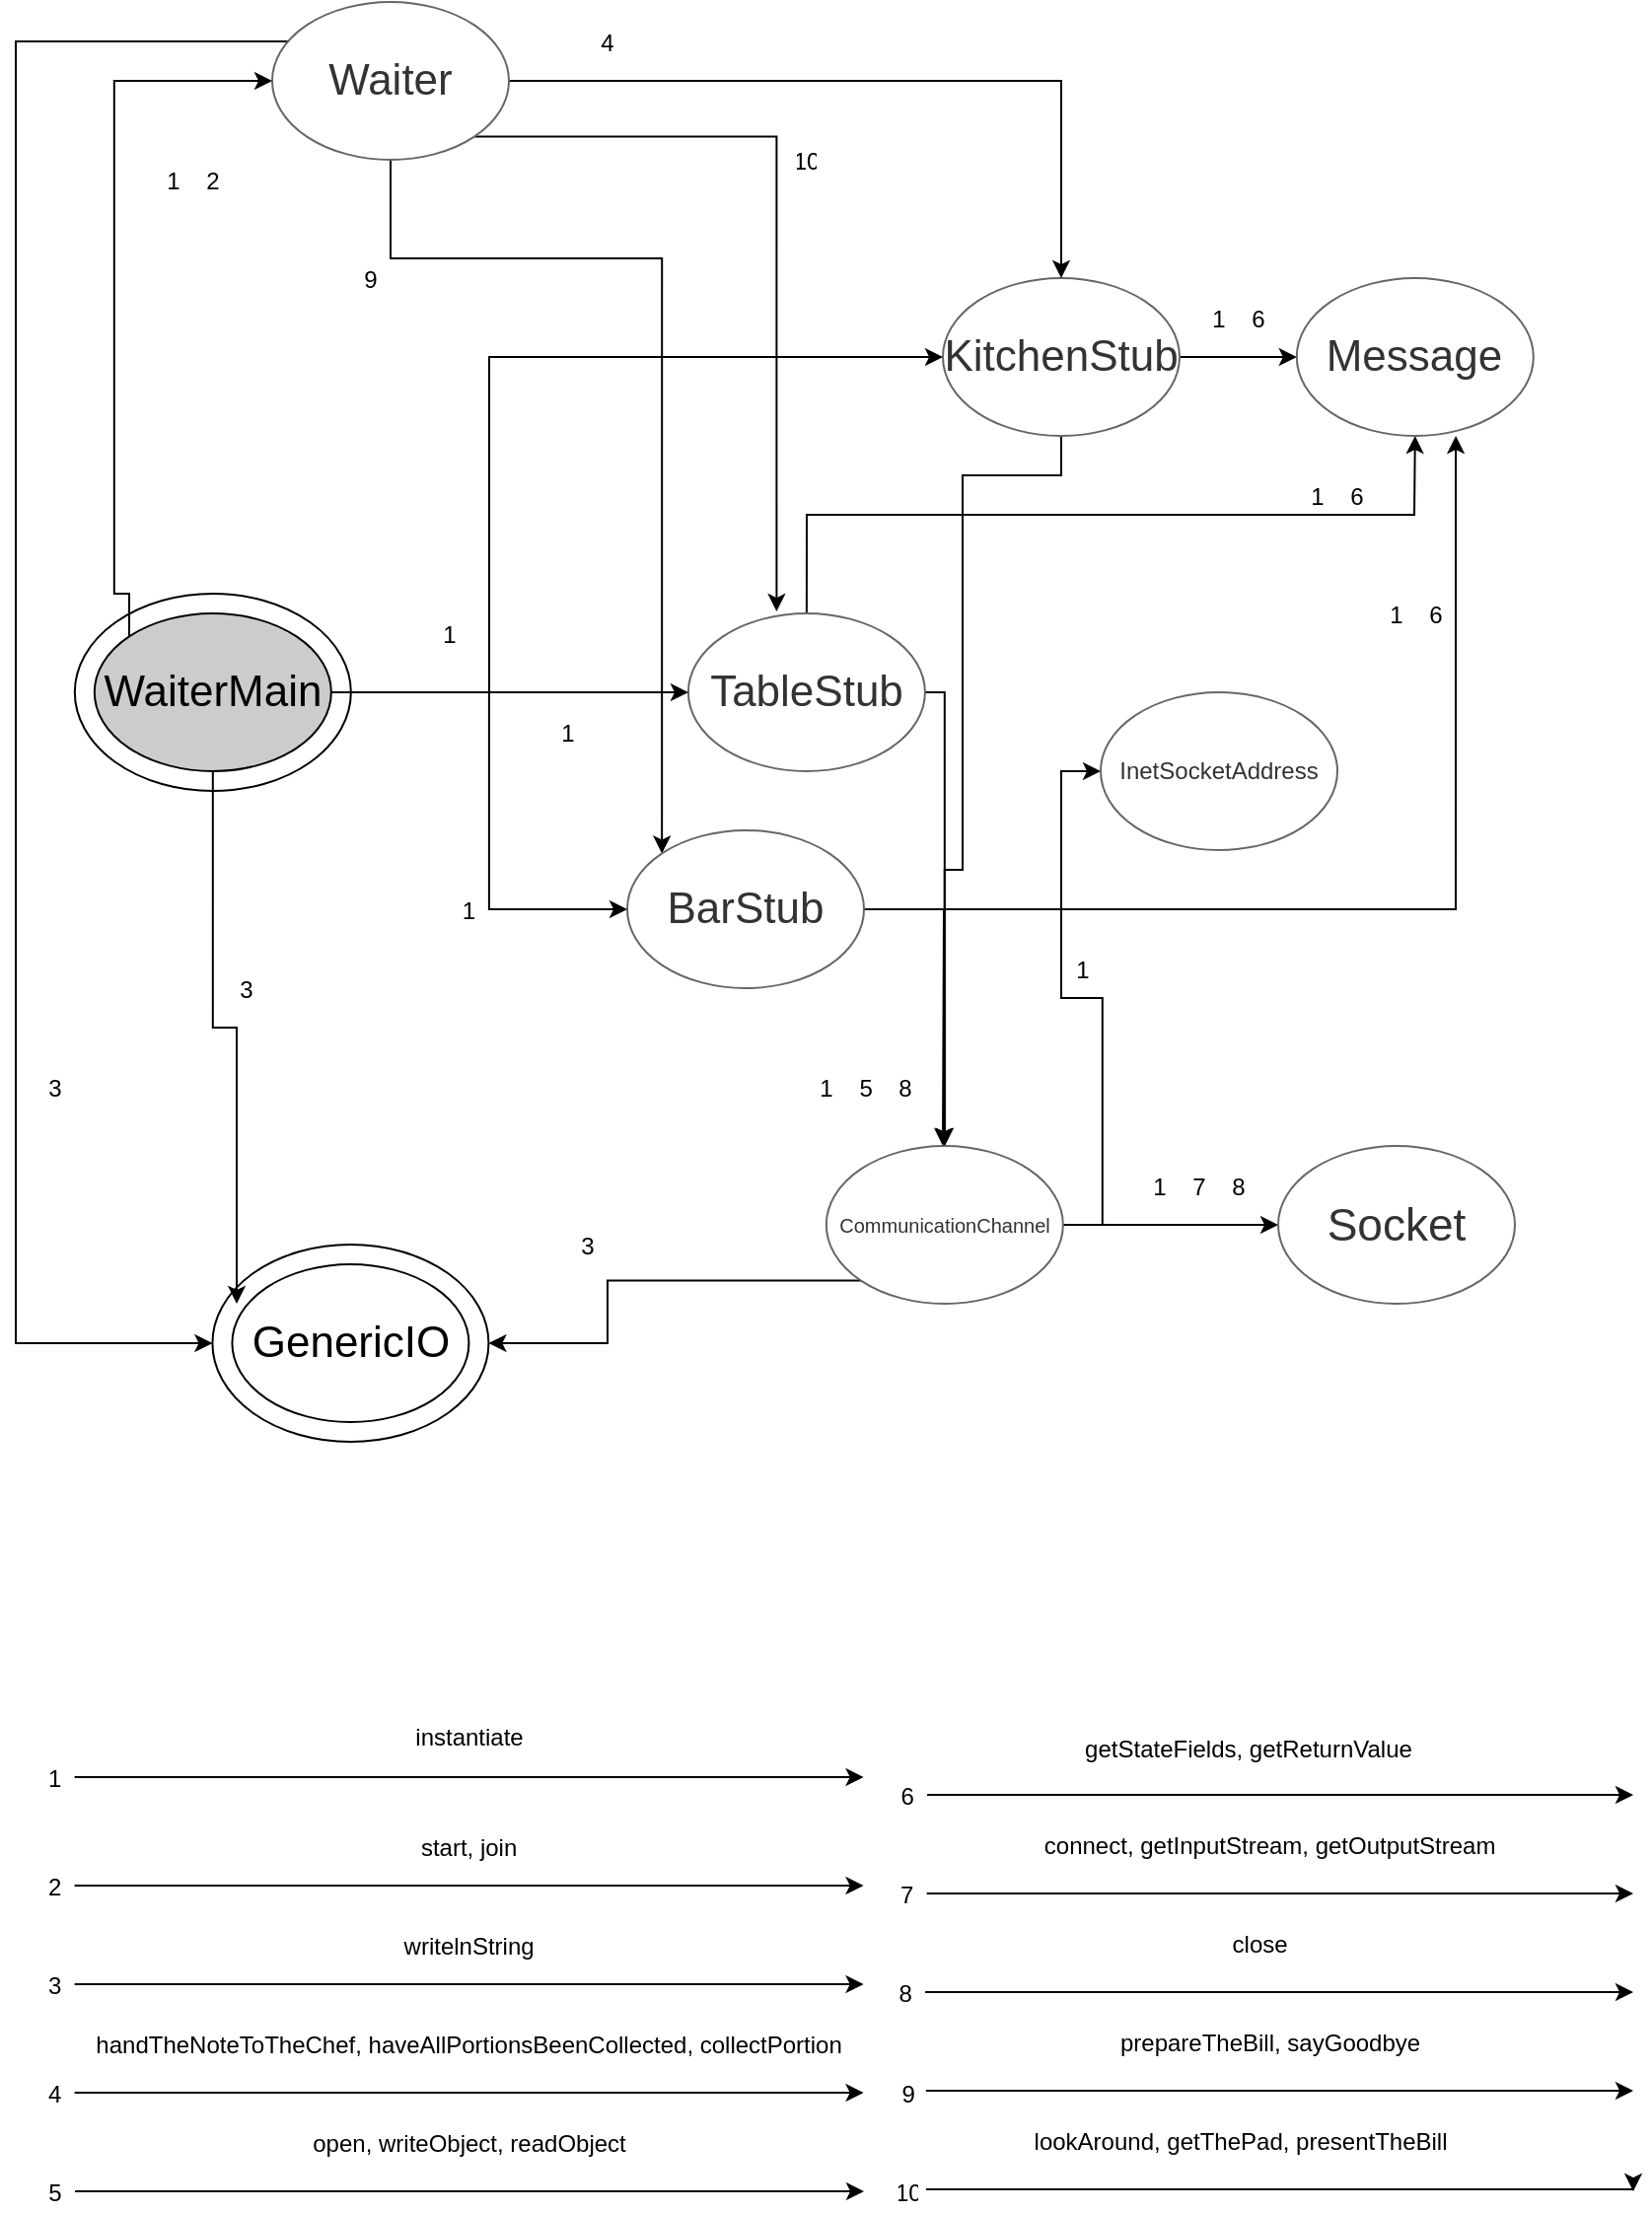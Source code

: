 <mxfile version="18.1.3"><diagram id="V43urnrV13udNLTjeXBL" name="Page-1"><mxGraphModel dx="1240" dy="631" grid="1" gridSize="10" guides="1" tooltips="1" connect="1" arrows="1" fold="1" page="1" pageScale="1" pageWidth="827" pageHeight="1169" math="0" shadow="0"><root><mxCell id="0"/><mxCell id="1" parent="0"/><mxCell id="COMc7C2_gptebcU1V27h-4" style="edgeStyle=orthogonalEdgeStyle;rounded=0;orthogonalLoop=1;jettySize=auto;html=1;entryX=0.5;entryY=0;entryDx=0;entryDy=0;fontSize=10;" parent="1" source="DL_6BMIu8UC8CPBRrPxo-1" target="COMc7C2_gptebcU1V27h-3" edge="1"><mxGeometry relative="1" as="geometry"><Array as="points"><mxPoint x="1360" y="260"/><mxPoint x="1310" y="260"/><mxPoint x="1310" y="460"/><mxPoint x="1301" y="460"/></Array></mxGeometry></mxCell><mxCell id="COMc7C2_gptebcU1V27h-11" style="edgeStyle=orthogonalEdgeStyle;rounded=0;orthogonalLoop=1;jettySize=auto;html=1;fontSize=10;" parent="1" source="DL_6BMIu8UC8CPBRrPxo-1" target="COMc7C2_gptebcU1V27h-6" edge="1"><mxGeometry relative="1" as="geometry"/></mxCell><mxCell id="DL_6BMIu8UC8CPBRrPxo-1" value="&lt;font style=&quot;font-size: 22px&quot;&gt;KitchenStub&lt;/font&gt;" style="ellipse;whiteSpace=wrap;html=1;fillColor=#FFFFFF;fontColor=#333333;strokeColor=#666666;" parent="1" vertex="1"><mxGeometry x="1300" y="160" width="120" height="80" as="geometry"/></mxCell><mxCell id="DL_6BMIu8UC8CPBRrPxo-39" style="edgeStyle=orthogonalEdgeStyle;rounded=0;orthogonalLoop=1;jettySize=auto;html=1;fontSize=20;entryX=0;entryY=0.5;entryDx=0;entryDy=0;" parent="1" source="DL_6BMIu8UC8CPBRrPxo-5" target="DL_6BMIu8UC8CPBRrPxo-6" edge="1"><mxGeometry relative="1" as="geometry"><mxPoint x="830" y="690" as="targetPoint"/><Array as="points"><mxPoint x="830" y="40"/><mxPoint x="830" y="700"/></Array></mxGeometry></mxCell><mxCell id="COMc7C2_gptebcU1V27h-1" style="edgeStyle=orthogonalEdgeStyle;rounded=0;orthogonalLoop=1;jettySize=auto;html=1;entryX=0.5;entryY=0;entryDx=0;entryDy=0;fontSize=22;" parent="1" source="DL_6BMIu8UC8CPBRrPxo-5" target="DL_6BMIu8UC8CPBRrPxo-1" edge="1"><mxGeometry relative="1" as="geometry"/></mxCell><mxCell id="9dG9yWT74D4WBqCkEjVb-20" style="edgeStyle=orthogonalEdgeStyle;rounded=0;orthogonalLoop=1;jettySize=auto;html=1;entryX=0;entryY=0;entryDx=0;entryDy=0;" edge="1" parent="1" source="DL_6BMIu8UC8CPBRrPxo-5" target="9dG9yWT74D4WBqCkEjVb-1"><mxGeometry relative="1" as="geometry"><Array as="points"><mxPoint x="1020" y="150"/><mxPoint x="1158" y="150"/></Array></mxGeometry></mxCell><mxCell id="9dG9yWT74D4WBqCkEjVb-22" style="edgeStyle=orthogonalEdgeStyle;rounded=0;orthogonalLoop=1;jettySize=auto;html=1;exitX=1;exitY=1;exitDx=0;exitDy=0;entryX=0.373;entryY=-0.012;entryDx=0;entryDy=0;entryPerimeter=0;" edge="1" parent="1" source="DL_6BMIu8UC8CPBRrPxo-5" target="DL_6BMIu8UC8CPBRrPxo-9"><mxGeometry relative="1" as="geometry"/></mxCell><mxCell id="DL_6BMIu8UC8CPBRrPxo-5" value="&lt;font style=&quot;font-size: 22px&quot;&gt;Waiter&lt;/font&gt;" style="ellipse;whiteSpace=wrap;html=1;fillColor=#FFFFFF;fontColor=#333333;strokeColor=#666666;" parent="1" vertex="1"><mxGeometry x="960" y="20" width="120" height="80" as="geometry"/></mxCell><mxCell id="9dG9yWT74D4WBqCkEjVb-4" style="edgeStyle=orthogonalEdgeStyle;rounded=0;orthogonalLoop=1;jettySize=auto;html=1;entryX=0.5;entryY=0;entryDx=0;entryDy=0;" edge="1" parent="1" source="DL_6BMIu8UC8CPBRrPxo-9" target="COMc7C2_gptebcU1V27h-3"><mxGeometry relative="1" as="geometry"><Array as="points"><mxPoint x="1301" y="370"/></Array></mxGeometry></mxCell><mxCell id="9dG9yWT74D4WBqCkEjVb-7" style="edgeStyle=orthogonalEdgeStyle;rounded=0;orthogonalLoop=1;jettySize=auto;html=1;" edge="1" parent="1" source="DL_6BMIu8UC8CPBRrPxo-9" target="COMc7C2_gptebcU1V27h-6"><mxGeometry relative="1" as="geometry"><Array as="points"><mxPoint x="1231" y="280"/><mxPoint x="1539" y="280"/></Array></mxGeometry></mxCell><mxCell id="DL_6BMIu8UC8CPBRrPxo-9" value="&lt;font style=&quot;font-size: 22px;&quot;&gt;TableStub&lt;/font&gt;" style="ellipse;whiteSpace=wrap;html=1;fillColor=#FFFFFF;fontColor=#333333;strokeColor=#666666;" parent="1" vertex="1"><mxGeometry x="1170.95" y="330" width="120" height="80" as="geometry"/></mxCell><mxCell id="DL_6BMIu8UC8CPBRrPxo-10" value="" style="group" parent="1" vertex="1" connectable="0"><mxGeometry x="929.71" y="650" width="140" height="100" as="geometry"/></mxCell><mxCell id="DL_6BMIu8UC8CPBRrPxo-6" value="&lt;font style=&quot;font-size: 22px&quot;&gt;GenericIO&lt;/font&gt;" style="ellipse;whiteSpace=wrap;html=1;gradientColor=none;" parent="DL_6BMIu8UC8CPBRrPxo-10" vertex="1"><mxGeometry width="140" height="100" as="geometry"/></mxCell><mxCell id="DL_6BMIu8UC8CPBRrPxo-7" value="&lt;font style=&quot;font-size: 22px&quot;&gt;GenericIO&lt;/font&gt;" style="ellipse;whiteSpace=wrap;html=1;gradientColor=none;" parent="DL_6BMIu8UC8CPBRrPxo-10" vertex="1"><mxGeometry x="10" y="10" width="120" height="80" as="geometry"/></mxCell><mxCell id="DL_6BMIu8UC8CPBRrPxo-11" value="" style="group" parent="1" vertex="1" connectable="0"><mxGeometry x="859.91" y="320" width="140" height="100" as="geometry"/></mxCell><mxCell id="DL_6BMIu8UC8CPBRrPxo-2" value="&lt;font style=&quot;font-size: 22px&quot;&gt;GenericIO&lt;/font&gt;" style="ellipse;whiteSpace=wrap;html=1;gradientColor=none;" parent="DL_6BMIu8UC8CPBRrPxo-11" vertex="1"><mxGeometry width="140" height="100" as="geometry"/></mxCell><mxCell id="DL_6BMIu8UC8CPBRrPxo-3" value="&lt;font style=&quot;font-size: 22px;&quot;&gt;WaiterMain&lt;/font&gt;" style="ellipse;whiteSpace=wrap;html=1;strokeWidth=1;fillColor=#CCCCCC;" parent="DL_6BMIu8UC8CPBRrPxo-11" vertex="1"><mxGeometry x="10" y="10" width="120" height="80" as="geometry"/></mxCell><mxCell id="DL_6BMIu8UC8CPBRrPxo-13" style="edgeStyle=orthogonalEdgeStyle;rounded=0;orthogonalLoop=1;jettySize=auto;html=1;fillColor=#d5e8d4;strokeColor=#000000;" parent="1" edge="1"><mxGeometry relative="1" as="geometry"><mxPoint x="859.8" y="920" as="sourcePoint"/><mxPoint x="1259.8" y="920" as="targetPoint"/></mxGeometry></mxCell><mxCell id="DL_6BMIu8UC8CPBRrPxo-14" value="instantiate" style="text;strokeColor=none;fillColor=none;align=center;verticalAlign=middle;spacingLeft=4;spacingRight=4;overflow=hidden;points=[[0,0.5],[1,0.5]];portConstraint=eastwest;rotatable=0;" parent="1" vertex="1"><mxGeometry x="860.0" y="879" width="400" height="40" as="geometry"/></mxCell><mxCell id="DL_6BMIu8UC8CPBRrPxo-15" value="1" style="text;strokeColor=none;fillColor=none;align=center;verticalAlign=middle;spacingLeft=4;spacingRight=4;overflow=hidden;points=[[0,0.5],[1,0.5]];portConstraint=eastwest;rotatable=0;" parent="1" vertex="1"><mxGeometry x="839.8" y="910" width="20" height="20" as="geometry"/></mxCell><mxCell id="DL_6BMIu8UC8CPBRrPxo-16" style="edgeStyle=orthogonalEdgeStyle;rounded=0;orthogonalLoop=1;jettySize=auto;html=1;entryX=0;entryY=0.5;entryDx=0;entryDy=0;fontSize=18;exitX=0;exitY=0;exitDx=0;exitDy=0;" parent="1" source="DL_6BMIu8UC8CPBRrPxo-3" target="DL_6BMIu8UC8CPBRrPxo-5" edge="1"><mxGeometry relative="1" as="geometry"><Array as="points"><mxPoint x="887.91" y="320"/><mxPoint x="879.91" y="320"/><mxPoint x="879.91" y="60"/></Array></mxGeometry></mxCell><mxCell id="DL_6BMIu8UC8CPBRrPxo-17" style="edgeStyle=orthogonalEdgeStyle;rounded=0;orthogonalLoop=1;jettySize=auto;html=1;entryX=0;entryY=0.5;entryDx=0;entryDy=0;fontSize=18;" parent="1" source="DL_6BMIu8UC8CPBRrPxo-2" target="DL_6BMIu8UC8CPBRrPxo-1" edge="1"><mxGeometry relative="1" as="geometry"><Array as="points"><mxPoint x="1070" y="370"/><mxPoint x="1070" y="200"/></Array></mxGeometry></mxCell><mxCell id="DL_6BMIu8UC8CPBRrPxo-18" style="edgeStyle=orthogonalEdgeStyle;rounded=0;orthogonalLoop=1;jettySize=auto;html=1;entryX=0;entryY=0.5;entryDx=0;entryDy=0;fontSize=18;" parent="1" source="DL_6BMIu8UC8CPBRrPxo-3" target="DL_6BMIu8UC8CPBRrPxo-9" edge="1"><mxGeometry relative="1" as="geometry"><Array as="points"><mxPoint x="1130" y="370"/><mxPoint x="1130" y="370"/></Array></mxGeometry></mxCell><mxCell id="DL_6BMIu8UC8CPBRrPxo-20" value="1" style="text;strokeColor=none;fillColor=none;align=center;verticalAlign=middle;spacingLeft=4;spacingRight=4;overflow=hidden;points=[[0,0.5],[1,0.5]];portConstraint=eastwest;rotatable=0;" parent="1" vertex="1"><mxGeometry x="899.91" y="100" width="20" height="20" as="geometry"/></mxCell><mxCell id="DL_6BMIu8UC8CPBRrPxo-21" value="1" style="text;strokeColor=none;fillColor=none;align=center;verticalAlign=middle;spacingLeft=4;spacingRight=4;overflow=hidden;points=[[0,0.5],[1,0.5]];portConstraint=eastwest;rotatable=0;" parent="1" vertex="1"><mxGeometry x="1040" y="330" width="20" height="20" as="geometry"/></mxCell><mxCell id="DL_6BMIu8UC8CPBRrPxo-22" value="1" style="text;strokeColor=none;fillColor=none;align=center;verticalAlign=middle;spacingLeft=4;spacingRight=4;overflow=hidden;points=[[0,0.5],[1,0.5]];portConstraint=eastwest;rotatable=0;" parent="1" vertex="1"><mxGeometry x="1100" y="380" width="20" height="20" as="geometry"/></mxCell><mxCell id="DL_6BMIu8UC8CPBRrPxo-24" value="2" style="text;strokeColor=none;fillColor=none;align=center;verticalAlign=middle;spacingLeft=4;spacingRight=4;overflow=hidden;points=[[0,0.5],[1,0.5]];portConstraint=eastwest;rotatable=0;" parent="1" vertex="1"><mxGeometry x="919.91" y="100" width="20" height="20" as="geometry"/></mxCell><mxCell id="DL_6BMIu8UC8CPBRrPxo-26" style="edgeStyle=orthogonalEdgeStyle;rounded=0;orthogonalLoop=1;jettySize=auto;html=1;fillColor=#d5e8d4;strokeColor=#000000;" parent="1" edge="1"><mxGeometry relative="1" as="geometry"><mxPoint x="859.8" y="975" as="sourcePoint"/><mxPoint x="1259.8" y="975" as="targetPoint"/></mxGeometry></mxCell><mxCell id="DL_6BMIu8UC8CPBRrPxo-27" value="start, join" style="text;strokeColor=none;fillColor=none;align=center;verticalAlign=middle;spacingLeft=4;spacingRight=4;overflow=hidden;points=[[0,0.5],[1,0.5]];portConstraint=eastwest;rotatable=0;" parent="1" vertex="1"><mxGeometry x="859.8" y="935" width="400" height="40" as="geometry"/></mxCell><mxCell id="DL_6BMIu8UC8CPBRrPxo-28" value="2" style="text;strokeColor=none;fillColor=none;align=center;verticalAlign=middle;spacingLeft=4;spacingRight=4;overflow=hidden;points=[[0,0.5],[1,0.5]];portConstraint=eastwest;rotatable=0;" parent="1" vertex="1"><mxGeometry x="839.8" y="965" width="20" height="20" as="geometry"/></mxCell><mxCell id="DL_6BMIu8UC8CPBRrPxo-32" style="edgeStyle=orthogonalEdgeStyle;rounded=0;orthogonalLoop=1;jettySize=auto;html=1;fontSize=18;" parent="1" source="DL_6BMIu8UC8CPBRrPxo-3" edge="1"><mxGeometry relative="1" as="geometry"><Array as="points"><mxPoint x="930" y="540"/><mxPoint x="942" y="540"/></Array><mxPoint x="942" y="680" as="targetPoint"/></mxGeometry></mxCell><mxCell id="DL_6BMIu8UC8CPBRrPxo-33" style="edgeStyle=orthogonalEdgeStyle;rounded=0;orthogonalLoop=1;jettySize=auto;html=1;fillColor=#d5e8d4;strokeColor=#000000;" parent="1" edge="1"><mxGeometry relative="1" as="geometry"><mxPoint x="859.8" y="1025" as="sourcePoint"/><mxPoint x="1259.8" y="1025" as="targetPoint"/></mxGeometry></mxCell><mxCell id="DL_6BMIu8UC8CPBRrPxo-34" value="writelnString" style="text;strokeColor=none;fillColor=none;align=center;verticalAlign=middle;spacingLeft=4;spacingRight=4;overflow=hidden;points=[[0,0.5],[1,0.5]];portConstraint=eastwest;rotatable=0;" parent="1" vertex="1"><mxGeometry x="859.8" y="985" width="400" height="40" as="geometry"/></mxCell><mxCell id="DL_6BMIu8UC8CPBRrPxo-35" value="3" style="text;strokeColor=none;fillColor=none;align=center;verticalAlign=middle;spacingLeft=4;spacingRight=4;overflow=hidden;points=[[0,0.5],[1,0.5]];portConstraint=eastwest;rotatable=0;" parent="1" vertex="1"><mxGeometry x="839.8" y="1015" width="20" height="20" as="geometry"/></mxCell><mxCell id="DL_6BMIu8UC8CPBRrPxo-40" value="3" style="text;strokeColor=none;fillColor=none;align=center;verticalAlign=middle;spacingLeft=4;spacingRight=4;overflow=hidden;points=[[0,0.5],[1,0.5]];portConstraint=eastwest;rotatable=0;" parent="1" vertex="1"><mxGeometry x="936.91" y="510" width="20" height="20" as="geometry"/></mxCell><mxCell id="DL_6BMIu8UC8CPBRrPxo-41" value="3" style="text;strokeColor=none;fillColor=none;align=center;verticalAlign=middle;spacingLeft=4;spacingRight=4;overflow=hidden;points=[[0,0.5],[1,0.5]];portConstraint=eastwest;rotatable=0;" parent="1" vertex="1"><mxGeometry x="839.91" y="560" width="20" height="20" as="geometry"/></mxCell><mxCell id="DL_6BMIu8UC8CPBRrPxo-43" style="edgeStyle=orthogonalEdgeStyle;rounded=0;orthogonalLoop=1;jettySize=auto;html=1;fillColor=#d5e8d4;strokeColor=#000000;" parent="1" edge="1"><mxGeometry relative="1" as="geometry"><mxPoint x="859.8" y="1080" as="sourcePoint"/><mxPoint x="1259.8" y="1080" as="targetPoint"/></mxGeometry></mxCell><mxCell id="DL_6BMIu8UC8CPBRrPxo-44" value="handTheNoteToTheChef, haveAllPortionsBeenCollected, collectPortion" style="text;strokeColor=none;fillColor=none;align=center;verticalAlign=middle;spacingLeft=4;spacingRight=4;overflow=hidden;points=[[0,0.5],[1,0.5]];portConstraint=eastwest;rotatable=0;" parent="1" vertex="1"><mxGeometry x="859.8" y="1030" width="400" height="50" as="geometry"/></mxCell><mxCell id="DL_6BMIu8UC8CPBRrPxo-45" value="4" style="text;strokeColor=none;fillColor=none;align=center;verticalAlign=middle;spacingLeft=4;spacingRight=4;overflow=hidden;points=[[0,0.5],[1,0.5]];portConstraint=eastwest;rotatable=0;" parent="1" vertex="1"><mxGeometry x="839.8" y="1070" width="20" height="20" as="geometry"/></mxCell><mxCell id="COMc7C2_gptebcU1V27h-2" value="4" style="text;strokeColor=none;fillColor=none;align=center;verticalAlign=middle;spacingLeft=4;spacingRight=4;overflow=hidden;points=[[0,0.5],[1,0.5]];portConstraint=eastwest;rotatable=0;" parent="1" vertex="1"><mxGeometry x="1120" y="30" width="20" height="20" as="geometry"/></mxCell><mxCell id="COMc7C2_gptebcU1V27h-19" style="edgeStyle=orthogonalEdgeStyle;rounded=0;orthogonalLoop=1;jettySize=auto;html=1;entryX=0;entryY=0.5;entryDx=0;entryDy=0;fontSize=10;" parent="1" source="COMc7C2_gptebcU1V27h-3" target="COMc7C2_gptebcU1V27h-18" edge="1"><mxGeometry relative="1" as="geometry"/></mxCell><mxCell id="COMc7C2_gptebcU1V27h-21" style="edgeStyle=orthogonalEdgeStyle;rounded=0;orthogonalLoop=1;jettySize=auto;html=1;entryX=0;entryY=0.5;entryDx=0;entryDy=0;fontSize=23;" parent="1" source="COMc7C2_gptebcU1V27h-3" target="COMc7C2_gptebcU1V27h-20" edge="1"><mxGeometry relative="1" as="geometry"/></mxCell><mxCell id="COMc7C2_gptebcU1V27h-30" style="edgeStyle=orthogonalEdgeStyle;rounded=0;orthogonalLoop=1;jettySize=auto;html=1;entryX=1;entryY=0.5;entryDx=0;entryDy=0;fontSize=23;exitX=0;exitY=1;exitDx=0;exitDy=0;" parent="1" source="COMc7C2_gptebcU1V27h-3" target="DL_6BMIu8UC8CPBRrPxo-6" edge="1"><mxGeometry relative="1" as="geometry"><Array as="points"><mxPoint x="1130" y="668"/><mxPoint x="1130" y="700"/></Array></mxGeometry></mxCell><mxCell id="COMc7C2_gptebcU1V27h-3" value="&lt;div style=&quot;font-size: 10px;&quot;&gt;&lt;font style=&quot;font-size: 10px;&quot;&gt;CommunicationChannel&lt;/font&gt;&lt;/div&gt;" style="ellipse;whiteSpace=wrap;html=1;fillColor=#FFFFFF;fontColor=#333333;strokeColor=#666666;" parent="1" vertex="1"><mxGeometry x="1240.91" y="600" width="120" height="80" as="geometry"/></mxCell><mxCell id="COMc7C2_gptebcU1V27h-5" value="1" style="text;strokeColor=none;fillColor=none;align=center;verticalAlign=middle;spacingLeft=4;spacingRight=4;overflow=hidden;points=[[0,0.5],[1,0.5]];portConstraint=eastwest;rotatable=0;" parent="1" vertex="1"><mxGeometry x="1231.0" y="560" width="20" height="20" as="geometry"/></mxCell><mxCell id="COMc7C2_gptebcU1V27h-6" value="&lt;font style=&quot;font-size: 22px;&quot;&gt;Message&lt;/font&gt;" style="ellipse;whiteSpace=wrap;html=1;fillColor=#FFFFFF;fontColor=#333333;strokeColor=#666666;" parent="1" vertex="1"><mxGeometry x="1479.4" y="160" width="120" height="80" as="geometry"/></mxCell><mxCell id="COMc7C2_gptebcU1V27h-7" style="edgeStyle=orthogonalEdgeStyle;rounded=0;orthogonalLoop=1;jettySize=auto;html=1;fillColor=#d5e8d4;strokeColor=#000000;" parent="1" edge="1"><mxGeometry relative="1" as="geometry"><mxPoint x="860.0" y="1130" as="sourcePoint"/><mxPoint x="1260.0" y="1130" as="targetPoint"/></mxGeometry></mxCell><mxCell id="COMc7C2_gptebcU1V27h-8" value="open, writeObject, readObject" style="text;strokeColor=none;fillColor=none;align=center;verticalAlign=middle;spacingLeft=4;spacingRight=4;overflow=hidden;points=[[0,0.5],[1,0.5]];portConstraint=eastwest;rotatable=0;" parent="1" vertex="1"><mxGeometry x="860.0" y="1080" width="400" height="50" as="geometry"/></mxCell><mxCell id="COMc7C2_gptebcU1V27h-9" value="5" style="text;strokeColor=none;fillColor=none;align=center;verticalAlign=middle;spacingLeft=4;spacingRight=4;overflow=hidden;points=[[0,0.5],[1,0.5]];portConstraint=eastwest;rotatable=0;" parent="1" vertex="1"><mxGeometry x="840.0" y="1120" width="20" height="20" as="geometry"/></mxCell><mxCell id="COMc7C2_gptebcU1V27h-10" value="5" style="text;strokeColor=none;fillColor=none;align=center;verticalAlign=middle;spacingLeft=4;spacingRight=4;overflow=hidden;points=[[0,0.5],[1,0.5]];portConstraint=eastwest;rotatable=0;" parent="1" vertex="1"><mxGeometry x="1251.04" y="560" width="20" height="20" as="geometry"/></mxCell><mxCell id="COMc7C2_gptebcU1V27h-12" value="1" style="text;strokeColor=none;fillColor=none;align=center;verticalAlign=middle;spacingLeft=4;spacingRight=4;overflow=hidden;points=[[0,0.5],[1,0.5]];portConstraint=eastwest;rotatable=0;" parent="1" vertex="1"><mxGeometry x="1430" y="170" width="20" height="20" as="geometry"/></mxCell><mxCell id="COMc7C2_gptebcU1V27h-13" value="6" style="text;strokeColor=none;fillColor=none;align=center;verticalAlign=middle;spacingLeft=4;spacingRight=4;overflow=hidden;points=[[0,0.5],[1,0.5]];portConstraint=eastwest;rotatable=0;" parent="1" vertex="1"><mxGeometry x="1450" y="170" width="20" height="20" as="geometry"/></mxCell><mxCell id="COMc7C2_gptebcU1V27h-14" value="getStateFields, getReturnValue" style="text;strokeColor=none;fillColor=none;align=center;verticalAlign=middle;spacingLeft=4;spacingRight=4;overflow=hidden;points=[[0,0.5],[1,0.5]];portConstraint=eastwest;rotatable=0;" parent="1" vertex="1"><mxGeometry x="1280" y="880" width="350" height="50" as="geometry"/></mxCell><mxCell id="COMc7C2_gptebcU1V27h-15" style="edgeStyle=orthogonalEdgeStyle;rounded=0;orthogonalLoop=1;jettySize=auto;html=1;fillColor=#d5e8d4;strokeColor=#000000;" parent="1" edge="1"><mxGeometry relative="1" as="geometry"><mxPoint x="1292.04" y="929" as="sourcePoint"/><mxPoint x="1650" y="929" as="targetPoint"/></mxGeometry></mxCell><mxCell id="COMc7C2_gptebcU1V27h-16" value="6" style="text;strokeColor=none;fillColor=none;align=center;verticalAlign=middle;spacingLeft=4;spacingRight=4;overflow=hidden;points=[[0,0.5],[1,0.5]];portConstraint=eastwest;rotatable=0;" parent="1" vertex="1"><mxGeometry x="1272.04" y="919" width="20" height="20" as="geometry"/></mxCell><mxCell id="COMc7C2_gptebcU1V27h-18" value="InetSocketAddress" style="ellipse;whiteSpace=wrap;html=1;fillColor=#FFFFFF;fontColor=#333333;strokeColor=#666666;" parent="1" vertex="1"><mxGeometry x="1380" y="370" width="120" height="80" as="geometry"/></mxCell><mxCell id="COMc7C2_gptebcU1V27h-20" value="&lt;font style=&quot;font-size: 23px;&quot;&gt;Socket&lt;/font&gt;" style="ellipse;whiteSpace=wrap;html=1;fillColor=#FFFFFF;fontColor=#333333;strokeColor=#666666;" parent="1" vertex="1"><mxGeometry x="1470" y="600" width="120" height="80" as="geometry"/></mxCell><mxCell id="COMc7C2_gptebcU1V27h-22" value="1" style="text;strokeColor=none;fillColor=none;align=center;verticalAlign=middle;spacingLeft=4;spacingRight=4;overflow=hidden;points=[[0,0.5],[1,0.5]];portConstraint=eastwest;rotatable=0;" parent="1" vertex="1"><mxGeometry x="1360.91" y="500" width="20" height="20" as="geometry"/></mxCell><mxCell id="COMc7C2_gptebcU1V27h-23" value="1" style="text;strokeColor=none;fillColor=none;align=center;verticalAlign=middle;spacingLeft=4;spacingRight=4;overflow=hidden;points=[[0,0.5],[1,0.5]];portConstraint=eastwest;rotatable=0;" parent="1" vertex="1"><mxGeometry x="1400" y="610" width="20" height="20" as="geometry"/></mxCell><mxCell id="COMc7C2_gptebcU1V27h-24" value="7" style="text;strokeColor=none;fillColor=none;align=center;verticalAlign=middle;spacingLeft=4;spacingRight=4;overflow=hidden;points=[[0,0.5],[1,0.5]];portConstraint=eastwest;rotatable=0;" parent="1" vertex="1"><mxGeometry x="1420" y="610" width="20" height="20" as="geometry"/></mxCell><mxCell id="COMc7C2_gptebcU1V27h-26" value="connect, getInputStream, getOutputStream" style="text;strokeColor=none;fillColor=none;align=center;verticalAlign=middle;spacingLeft=4;spacingRight=4;overflow=hidden;points=[[0,0.5],[1,0.5]];portConstraint=eastwest;rotatable=0;" parent="1" vertex="1"><mxGeometry x="1291.64" y="929" width="348.36" height="50" as="geometry"/></mxCell><mxCell id="COMc7C2_gptebcU1V27h-27" style="edgeStyle=orthogonalEdgeStyle;rounded=0;orthogonalLoop=1;jettySize=auto;html=1;fillColor=#d5e8d4;strokeColor=#000000;" parent="1" edge="1"><mxGeometry relative="1" as="geometry"><mxPoint x="1291.84" y="979" as="sourcePoint"/><mxPoint x="1650" y="979" as="targetPoint"/></mxGeometry></mxCell><mxCell id="COMc7C2_gptebcU1V27h-28" value="7" style="text;strokeColor=none;fillColor=none;align=center;verticalAlign=middle;spacingLeft=4;spacingRight=4;overflow=hidden;points=[[0,0.5],[1,0.5]];portConstraint=eastwest;rotatable=0;" parent="1" vertex="1"><mxGeometry x="1271.84" y="969" width="20" height="20" as="geometry"/></mxCell><mxCell id="COMc7C2_gptebcU1V27h-32" value="3" style="text;strokeColor=none;fillColor=none;align=center;verticalAlign=middle;spacingLeft=4;spacingRight=4;overflow=hidden;points=[[0,0.5],[1,0.5]];portConstraint=eastwest;rotatable=0;" parent="1" vertex="1"><mxGeometry x="1110" y="640" width="20" height="20" as="geometry"/></mxCell><mxCell id="COMc7C2_gptebcU1V27h-34" value="close" style="text;strokeColor=none;fillColor=none;align=center;verticalAlign=middle;spacingLeft=4;spacingRight=4;overflow=hidden;points=[[0,0.5],[1,0.5]];portConstraint=eastwest;rotatable=0;" parent="1" vertex="1"><mxGeometry x="1291.64" y="979" width="338.36" height="50" as="geometry"/></mxCell><mxCell id="COMc7C2_gptebcU1V27h-35" style="edgeStyle=orthogonalEdgeStyle;rounded=0;orthogonalLoop=1;jettySize=auto;html=1;fillColor=#d5e8d4;strokeColor=#000000;" parent="1" edge="1"><mxGeometry relative="1" as="geometry"><mxPoint x="1291.04" y="1029" as="sourcePoint"/><mxPoint x="1650" y="1029" as="targetPoint"/></mxGeometry></mxCell><mxCell id="COMc7C2_gptebcU1V27h-36" value="8" style="text;strokeColor=none;fillColor=none;align=center;verticalAlign=middle;spacingLeft=4;spacingRight=4;overflow=hidden;points=[[0,0.5],[1,0.5]];portConstraint=eastwest;rotatable=0;" parent="1" vertex="1"><mxGeometry x="1271.04" y="1019" width="20" height="20" as="geometry"/></mxCell><mxCell id="COMc7C2_gptebcU1V27h-37" value="8" style="text;strokeColor=none;fillColor=none;align=center;verticalAlign=middle;spacingLeft=4;spacingRight=4;overflow=hidden;points=[[0,0.5],[1,0.5]];portConstraint=eastwest;rotatable=0;" parent="1" vertex="1"><mxGeometry x="1440" y="610" width="20" height="20" as="geometry"/></mxCell><mxCell id="COMc7C2_gptebcU1V27h-38" value="8" style="text;strokeColor=none;fillColor=none;align=center;verticalAlign=middle;spacingLeft=4;spacingRight=4;overflow=hidden;points=[[0,0.5],[1,0.5]];portConstraint=eastwest;rotatable=0;" parent="1" vertex="1"><mxGeometry x="1271.04" y="560" width="19.91" height="20" as="geometry"/></mxCell><mxCell id="9dG9yWT74D4WBqCkEjVb-6" style="edgeStyle=orthogonalEdgeStyle;rounded=0;orthogonalLoop=1;jettySize=auto;html=1;" edge="1" parent="1" source="9dG9yWT74D4WBqCkEjVb-1"><mxGeometry relative="1" as="geometry"><mxPoint x="1300" y="600" as="targetPoint"/></mxGeometry></mxCell><mxCell id="9dG9yWT74D4WBqCkEjVb-8" style="edgeStyle=orthogonalEdgeStyle;rounded=0;orthogonalLoop=1;jettySize=auto;html=1;entryX=0.672;entryY=1;entryDx=0;entryDy=0;entryPerimeter=0;" edge="1" parent="1" source="9dG9yWT74D4WBqCkEjVb-1" target="COMc7C2_gptebcU1V27h-6"><mxGeometry relative="1" as="geometry"><Array as="points"><mxPoint x="1560" y="480"/></Array></mxGeometry></mxCell><mxCell id="9dG9yWT74D4WBqCkEjVb-1" value="&lt;font style=&quot;font-size: 22px;&quot;&gt;BarStub&lt;/font&gt;" style="ellipse;whiteSpace=wrap;html=1;fillColor=#FFFFFF;fontColor=#333333;strokeColor=#666666;" vertex="1" parent="1"><mxGeometry x="1140" y="440" width="120" height="80" as="geometry"/></mxCell><mxCell id="9dG9yWT74D4WBqCkEjVb-2" style="edgeStyle=orthogonalEdgeStyle;rounded=0;orthogonalLoop=1;jettySize=auto;html=1;entryX=0;entryY=0.5;entryDx=0;entryDy=0;" edge="1" parent="1" source="DL_6BMIu8UC8CPBRrPxo-2" target="9dG9yWT74D4WBqCkEjVb-1"><mxGeometry relative="1" as="geometry"/></mxCell><mxCell id="9dG9yWT74D4WBqCkEjVb-3" value="1" style="text;strokeColor=none;fillColor=none;align=center;verticalAlign=middle;spacingLeft=4;spacingRight=4;overflow=hidden;points=[[0,0.5],[1,0.5]];portConstraint=eastwest;rotatable=0;" vertex="1" parent="1"><mxGeometry x="1049.71" y="470" width="20" height="20" as="geometry"/></mxCell><mxCell id="9dG9yWT74D4WBqCkEjVb-9" value="6" style="text;strokeColor=none;fillColor=none;align=center;verticalAlign=middle;spacingLeft=4;spacingRight=4;overflow=hidden;points=[[0,0.5],[1,0.5]];portConstraint=eastwest;rotatable=0;" vertex="1" parent="1"><mxGeometry x="1500" y="260" width="20" height="20" as="geometry"/></mxCell><mxCell id="9dG9yWT74D4WBqCkEjVb-10" value="1" style="text;strokeColor=none;fillColor=none;align=center;verticalAlign=middle;spacingLeft=4;spacingRight=4;overflow=hidden;points=[[0,0.5],[1,0.5]];portConstraint=eastwest;rotatable=0;" vertex="1" parent="1"><mxGeometry x="1480" y="260" width="20" height="20" as="geometry"/></mxCell><mxCell id="9dG9yWT74D4WBqCkEjVb-11" value="6" style="text;strokeColor=none;fillColor=none;align=center;verticalAlign=middle;spacingLeft=4;spacingRight=4;overflow=hidden;points=[[0,0.5],[1,0.5]];portConstraint=eastwest;rotatable=0;" vertex="1" parent="1"><mxGeometry x="1540" y="320" width="20" height="20" as="geometry"/></mxCell><mxCell id="9dG9yWT74D4WBqCkEjVb-12" value="1" style="text;strokeColor=none;fillColor=none;align=center;verticalAlign=middle;spacingLeft=4;spacingRight=4;overflow=hidden;points=[[0,0.5],[1,0.5]];portConstraint=eastwest;rotatable=0;" vertex="1" parent="1"><mxGeometry x="1520" y="320" width="20" height="20" as="geometry"/></mxCell><mxCell id="9dG9yWT74D4WBqCkEjVb-14" value="prepareTheBill, sayGoodbye" style="text;strokeColor=none;fillColor=none;align=center;verticalAlign=middle;spacingLeft=4;spacingRight=4;overflow=hidden;points=[[0,0.5],[1,0.5]];portConstraint=eastwest;rotatable=0;" vertex="1" parent="1"><mxGeometry x="1292.04" y="1029" width="347.96" height="50" as="geometry"/></mxCell><mxCell id="9dG9yWT74D4WBqCkEjVb-15" style="edgeStyle=orthogonalEdgeStyle;rounded=0;orthogonalLoop=1;jettySize=auto;html=1;fillColor=#d5e8d4;strokeColor=#000000;" edge="1" parent="1"><mxGeometry relative="1" as="geometry"><mxPoint x="1291.44" y="1079" as="sourcePoint"/><mxPoint x="1650" y="1079" as="targetPoint"/></mxGeometry></mxCell><mxCell id="9dG9yWT74D4WBqCkEjVb-16" value="9" style="text;strokeColor=none;fillColor=none;align=center;verticalAlign=middle;spacingLeft=4;spacingRight=4;overflow=hidden;points=[[0,0.5],[1,0.5]];portConstraint=eastwest;rotatable=0;" vertex="1" parent="1"><mxGeometry x="1272.64" y="1070" width="20" height="20" as="geometry"/></mxCell><mxCell id="9dG9yWT74D4WBqCkEjVb-17" value="lookAround, getThePad, presentTheBill" style="text;strokeColor=none;fillColor=none;align=center;verticalAlign=middle;spacingLeft=4;spacingRight=4;overflow=hidden;points=[[0,0.5],[1,0.5]];portConstraint=eastwest;rotatable=0;" vertex="1" parent="1"><mxGeometry x="1292.04" y="1079" width="317.96" height="50" as="geometry"/></mxCell><mxCell id="9dG9yWT74D4WBqCkEjVb-18" style="edgeStyle=orthogonalEdgeStyle;rounded=0;orthogonalLoop=1;jettySize=auto;html=1;fillColor=#d5e8d4;strokeColor=#000000;" edge="1" parent="1"><mxGeometry relative="1" as="geometry"><mxPoint x="1291.44" y="1129" as="sourcePoint"/><mxPoint x="1650" y="1130" as="targetPoint"/><Array as="points"><mxPoint x="1650" y="1129"/></Array></mxGeometry></mxCell><mxCell id="9dG9yWT74D4WBqCkEjVb-19" value="10" style="text;strokeColor=none;fillColor=none;align=center;verticalAlign=middle;spacingLeft=4;spacingRight=4;overflow=hidden;points=[[0,0.5],[1,0.5]];portConstraint=eastwest;rotatable=0;" vertex="1" parent="1"><mxGeometry x="1272.64" y="1120" width="20" height="20" as="geometry"/></mxCell><mxCell id="9dG9yWT74D4WBqCkEjVb-21" value="9" style="text;strokeColor=none;fillColor=none;align=center;verticalAlign=middle;spacingLeft=4;spacingRight=4;overflow=hidden;points=[[0,0.5],[1,0.5]];portConstraint=eastwest;rotatable=0;" vertex="1" parent="1"><mxGeometry x="999.91" y="150" width="20" height="20" as="geometry"/></mxCell><mxCell id="9dG9yWT74D4WBqCkEjVb-23" value="10" style="text;strokeColor=none;fillColor=none;align=center;verticalAlign=middle;spacingLeft=4;spacingRight=4;overflow=hidden;points=[[0,0.5],[1,0.5]];portConstraint=eastwest;rotatable=0;" vertex="1" parent="1"><mxGeometry x="1221" y="90" width="20" height="20" as="geometry"/></mxCell></root></mxGraphModel></diagram></mxfile>